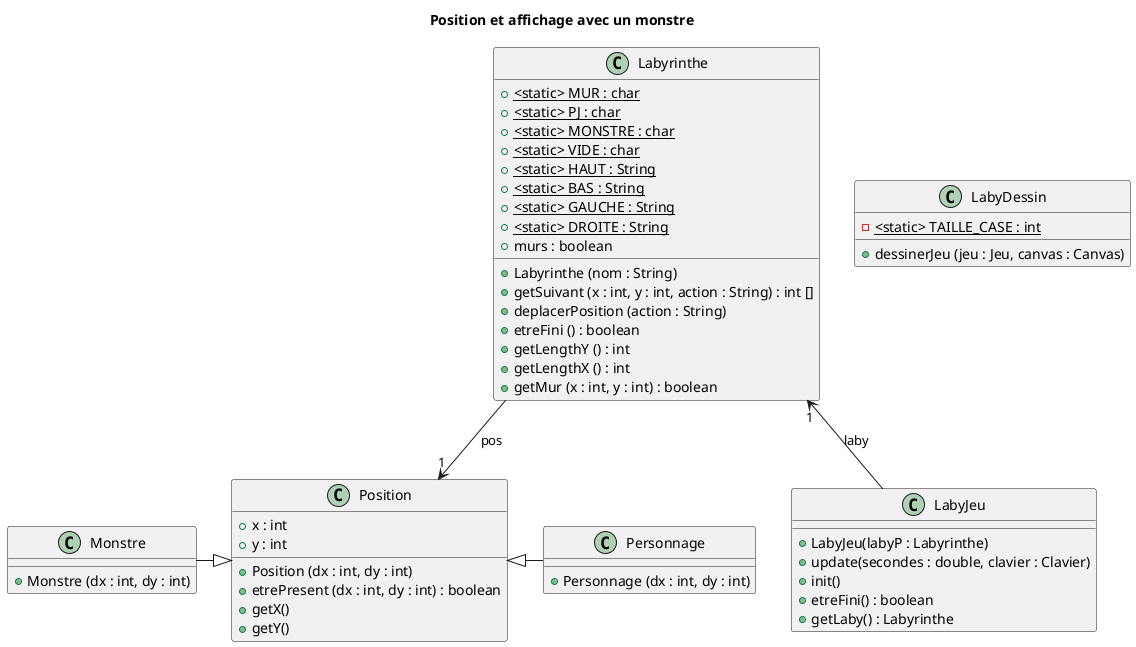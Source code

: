 @startuml
title Position et affichage avec un monstre

class Labyrinthe {
    + <static> MUR : char {static}
    + <static> PJ : char {static}
    + <static> MONSTRE : char {static}
    + <static> VIDE : char {static}
    + <static> HAUT : String {static}
    + <static> BAS : String {static}
    + <static> GAUCHE : String {static}
    + <static> DROITE : String {static}
    + murs : boolean

    + Labyrinthe (nom : String)
    + getSuivant (x : int, y : int, action : String) : int []
    + deplacerPosition (action : String)
    + etreFini () : boolean
    + getLengthY () : int
    + getLengthX () : int
    + getMur (x : int, y : int) : boolean
}

class LabyJeu {
    + LabyJeu(labyP : Labyrinthe)
    + update(secondes : double, clavier : Clavier)
    + init()
    + etreFini() : boolean
    + getLaby() : Labyrinthe
}

class LabyDessin {
    - <static> TAILLE_CASE : int {static}
    + dessinerJeu (jeu : Jeu, canvas : Canvas)
}

class Position {
    + x : int
    + y : int

    + Position (dx : int, dy : int)
    + etrePresent (dx : int, dy : int) : boolean
    + getX()
    + getY()
}

class Personnage {
    + Personnage (dx : int, dy : int)
}

class Monstre {
    + Monstre (dx : int, dy : int)
}

Labyrinthe --> Position : pos "1"
Labyrinthe "1" <-- LabyJeu : laby

Monstre -|> Position
Personnage -|> Position

@enduml